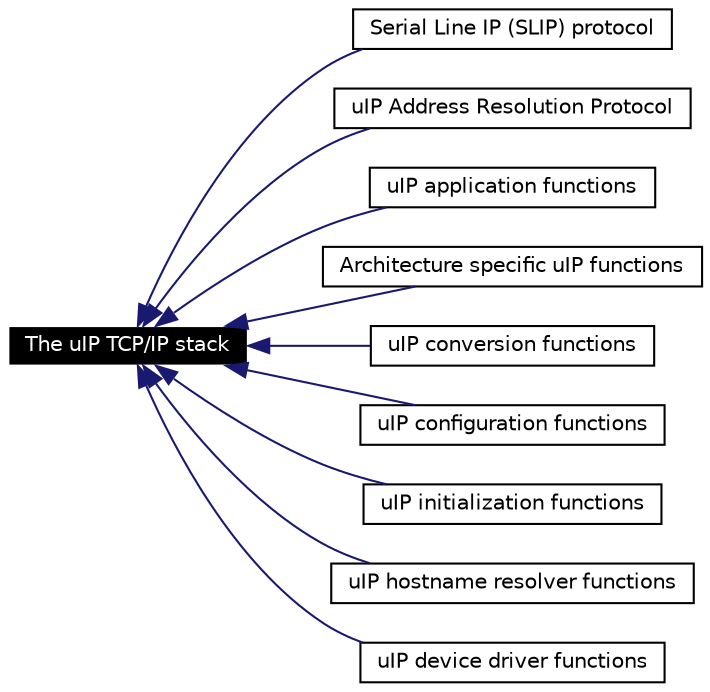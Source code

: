 digraph structs
{
  edge [fontname="Helvetica",fontsize=8,labelfontname="Helvetica",labelfontsize=8];
  node [fontname="Helvetica",fontsize=10,shape=record];
rankdir=LR;
  Node7 [label="Serial Line IP (SLIP) protocol",height=0.2,width=0.4,color="black", fillcolor="white", style="filled",URL="$a00068.html"];
  Node6 [label="uIP Address Resolution Protocol",height=0.2,width=0.4,color="black", fillcolor="white", style="filled",URL="$a00067.html"];
  Node4 [label="uIP application functions",height=0.2,width=0.4,color="black", fillcolor="white", style="filled",URL="$a00064.html"];
  Node9 [label="Architecture specific uIP functions",height=0.2,width=0.4,color="black", fillcolor="white", style="filled",URL="$a00066.html"];
  Node5 [label="uIP conversion functions",height=0.2,width=0.4,color="black", fillcolor="white", style="filled",URL="$a00065.html"];
  Node0 [label="The uIP TCP/IP stack",height=0.2,width=0.4,color="white", fillcolor="black", style="filled" fontcolor="white"];
  Node1 [label="uIP configuration functions",height=0.2,width=0.4,color="black", fillcolor="white", style="filled",URL="$a00061.html"];
  Node2 [label="uIP initialization functions",height=0.2,width=0.4,color="black", fillcolor="white", style="filled",URL="$a00062.html"];
  Node8 [label="uIP hostname resolver functions",height=0.2,width=0.4,color="black", fillcolor="white", style="filled",URL="$a00083.html"];
  Node3 [label="uIP device driver functions",height=0.2,width=0.4,color="black", fillcolor="white", style="filled",URL="$a00063.html"];
  Node0->Node1 [shape=plaintext, color="midnightblue", dir="back", style="solid"];
  Node0->Node2 [shape=plaintext, color="midnightblue", dir="back", style="solid"];
  Node0->Node3 [shape=plaintext, color="midnightblue", dir="back", style="solid"];
  Node0->Node4 [shape=plaintext, color="midnightblue", dir="back", style="solid"];
  Node0->Node5 [shape=plaintext, color="midnightblue", dir="back", style="solid"];
  Node0->Node6 [shape=plaintext, color="midnightblue", dir="back", style="solid"];
  Node0->Node7 [shape=plaintext, color="midnightblue", dir="back", style="solid"];
  Node0->Node8 [shape=plaintext, color="midnightblue", dir="back", style="solid"];
  Node0->Node9 [shape=plaintext, color="midnightblue", dir="back", style="solid"];
}

